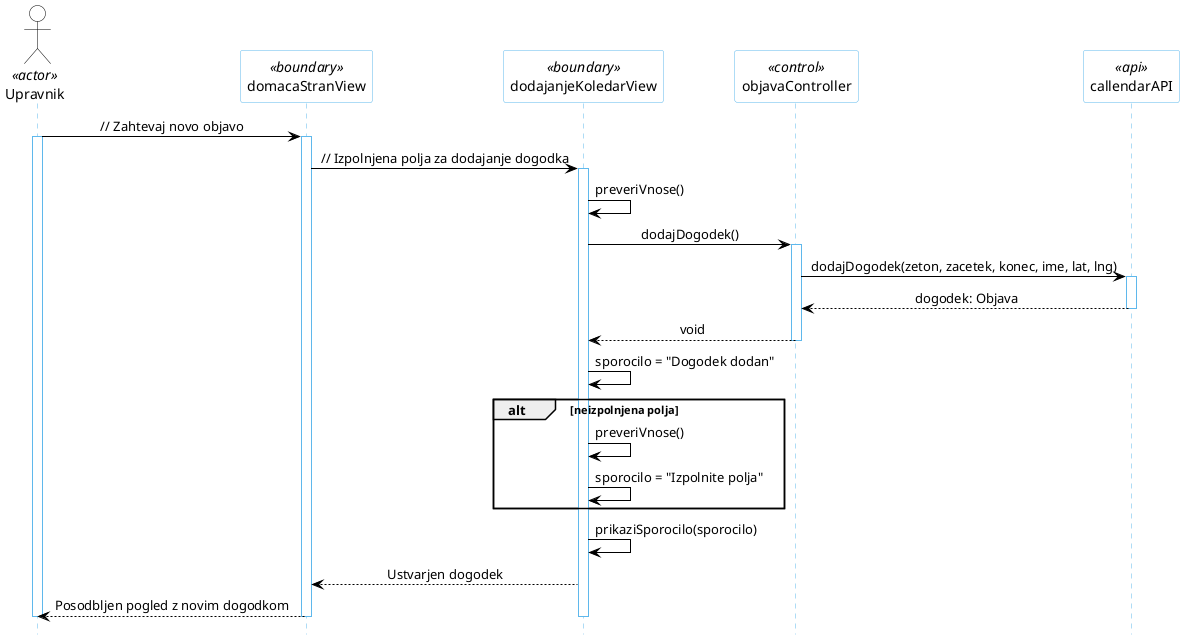 @startuml
hide footbox

skinparam backgroundcolor transparent
skinparam defaultTextAlignment center
skinparam actorBorderColor black
skinparam actorBackgroundColor white
skinparam arrowColor black  
skinparam sequenceLifeLineBorderColor #5FB8EC
skinparam sequenceParticipantBorderColor #5FB8EC
skinparam sequenceParticipantBackgroundColor white

actor "Upravnik" as upravnik <<actor>>
participant "domacaStranView" as home <<boundary>>
participant "dodajanjeKoledarView" as domacaStran <<boundary>>
participant "objavaController" as controller <<control>>
participant "callendarAPI" as api <<api>>

upravnik -> home: // Zahtevaj novo objavo
activate upravnik
activate home
home -> domacaStran: // Izpolnjena polja za dodajanje dogodka
activate domacaStran

domacaStran -> domacaStran: preveriVnose()
domacaStran -> controller: dodajDogodek()
activate controller
controller -> api: dodajDogodek(zeton, zacetek, konec, ime, lat, lng)
activate api
controller <-- api: dogodek: Objava
deactivate api
domacaStran <-- controller: void
deactivate controller
domacaStran -> domacaStran: sporocilo = "Dogodek dodan"

alt neizpolnjena polja
domacaStran -> domacaStran: preveriVnose()
domacaStran -> domacaStran: sporocilo = "Izpolnite polja"
end

domacaStran -> domacaStran: prikaziSporocilo(sporocilo)
home <-- domacaStran: Ustvarjen dogodek
upravnik <-- home: Posodbljen pogled z novim dogodkom
deactivate domacaStran
deactivate home
deactivate upravnik
@enduml
